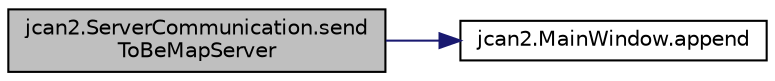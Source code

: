 digraph "jcan2.ServerCommunication.sendToBeMapServer"
{
  edge [fontname="Helvetica",fontsize="10",labelfontname="Helvetica",labelfontsize="10"];
  node [fontname="Helvetica",fontsize="10",shape=record];
  rankdir="LR";
  Node1 [label="jcan2.ServerCommunication.send\lToBeMapServer",height=0.2,width=0.4,color="black", fillcolor="grey75", style="filled", fontcolor="black"];
  Node1 -> Node2 [color="midnightblue",fontsize="10",style="solid"];
  Node2 [label="jcan2.MainWindow.append",height=0.2,width=0.4,color="black", fillcolor="white", style="filled",URL="$classjcan2_1_1_main_window.html#a8e4814511884d72149adf0390eca93cd"];
}
